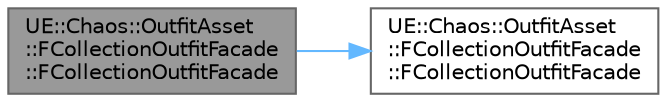 digraph "UE::Chaos::OutfitAsset::FCollectionOutfitFacade::FCollectionOutfitFacade"
{
 // INTERACTIVE_SVG=YES
 // LATEX_PDF_SIZE
  bgcolor="transparent";
  edge [fontname=Helvetica,fontsize=10,labelfontname=Helvetica,labelfontsize=10];
  node [fontname=Helvetica,fontsize=10,shape=box,height=0.2,width=0.4];
  rankdir="LR";
  Node1 [id="Node000001",label="UE::Chaos::OutfitAsset\l::FCollectionOutfitFacade\l::FCollectionOutfitFacade",height=0.2,width=0.4,color="gray40", fillcolor="grey60", style="filled", fontcolor="black",tooltip=" "];
  Node1 -> Node2 [id="edge1_Node000001_Node000002",color="steelblue1",style="solid",tooltip=" "];
  Node2 [id="Node000002",label="UE::Chaos::OutfitAsset\l::FCollectionOutfitFacade\l::FCollectionOutfitFacade",height=0.2,width=0.4,color="grey40", fillcolor="white", style="filled",URL="$d3/dc3/classUE_1_1Chaos_1_1OutfitAsset_1_1FCollectionOutfitFacade.html#ad2ad17f6414c8475b7647988b062339e",tooltip=" "];
}
